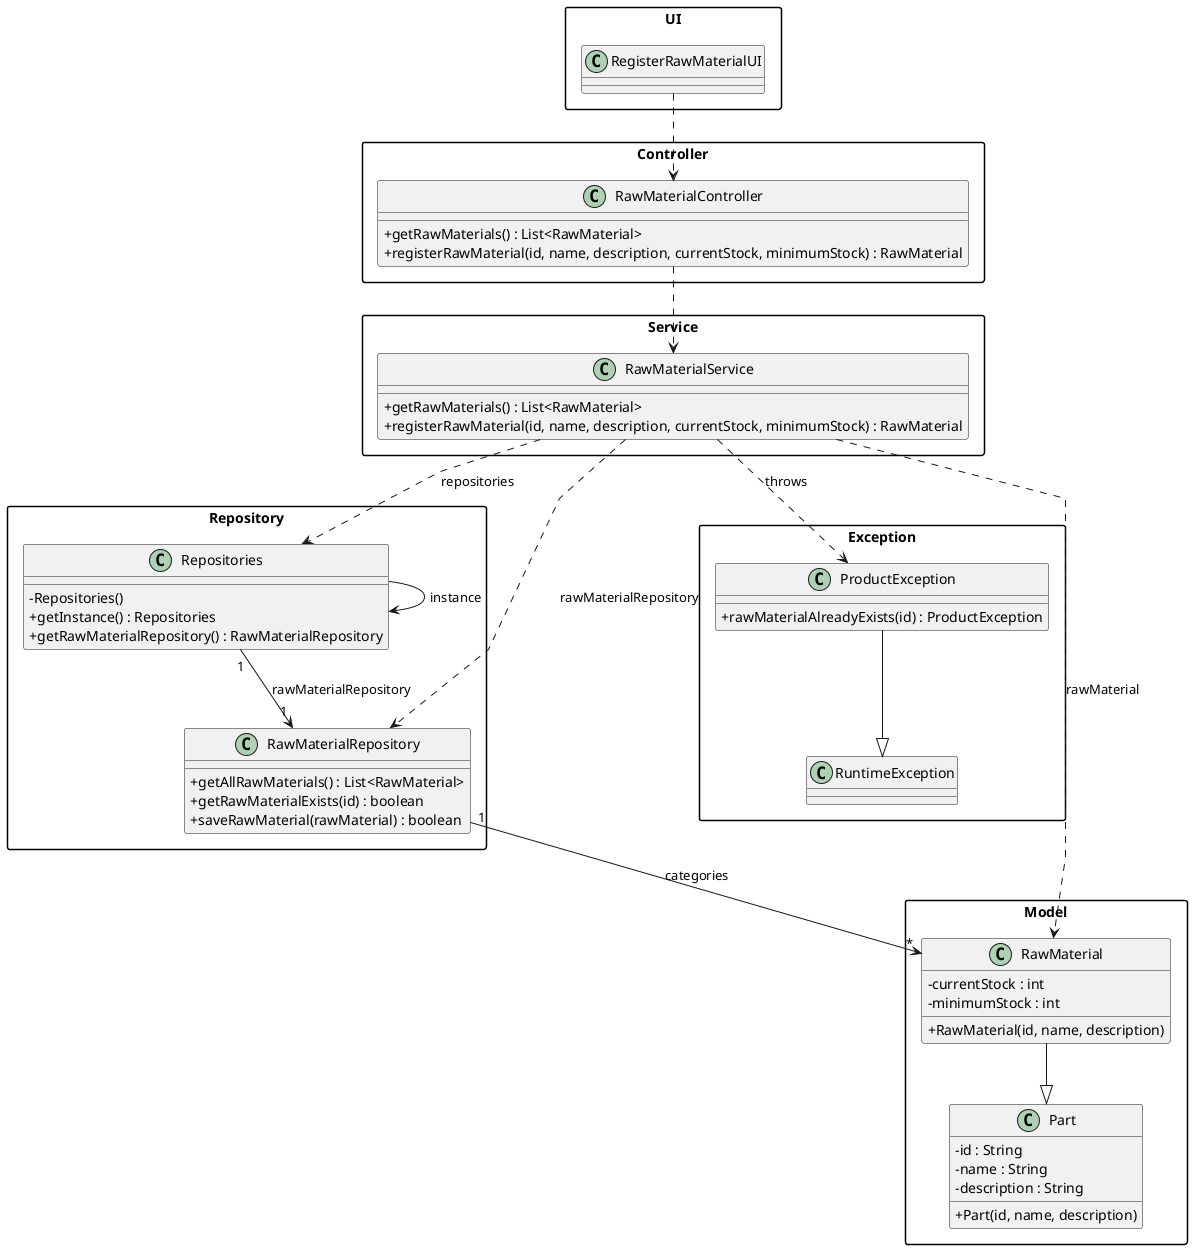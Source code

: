@startuml
skinparam packageStyle rectangle
skinparam shadowing false
skinparam linetype polyline
skinparam classAttributeIconSize 0

package "UI" {
    class RegisterRawMaterialUI {
    }
}

package "Controller" {
    class RawMaterialController {
        +getRawMaterials() : List<RawMaterial>
        +registerRawMaterial(id, name, description, currentStock, minimumStock) : RawMaterial
    }
}

package "Service" {
    class RawMaterialService {
        +getRawMaterials() : List<RawMaterial>
        +registerRawMaterial(id, name, description, currentStock, minimumStock) : RawMaterial
    }
}

package "Repository" {
    class Repositories {
        -Repositories()
        +getInstance() : Repositories
        +getRawMaterialRepository() : RawMaterialRepository
    }

    class RawMaterialRepository {
        +getAllRawMaterials() : List<RawMaterial>
        +getRawMaterialExists(id) : boolean
        +saveRawMaterial(rawMaterial) : boolean
    }
}

package "Model" {
    class Part {
        -id : String
        -name : String
        -description : String
        +Part(id, name, description)
    }

    class RawMaterial {
        -currentStock : int
        -minimumStock : int
        +RawMaterial(id, name, description)
    }
}

package "Exception" {
    class ProductException {
        +rawMaterialAlreadyExists(id) : ProductException
    }

    class RuntimeException
}

RegisterRawMaterialUI ..> RawMaterialController
RawMaterialController ..> RawMaterialService
RawMaterialService ..> Repositories : repositories
RawMaterialService ..> RawMaterialRepository : rawMaterialRepository
RawMaterialService ..> RawMaterial : rawMaterial
Repositories --> Repositories : instance
Repositories "1" --> "1" RawMaterialRepository : rawMaterialRepository
RawMaterialRepository "1" --> "*" RawMaterial : categories
RawMaterial --|> Part
RawMaterialService ..> ProductException : throws
ProductException --|> RuntimeException

@enduml
